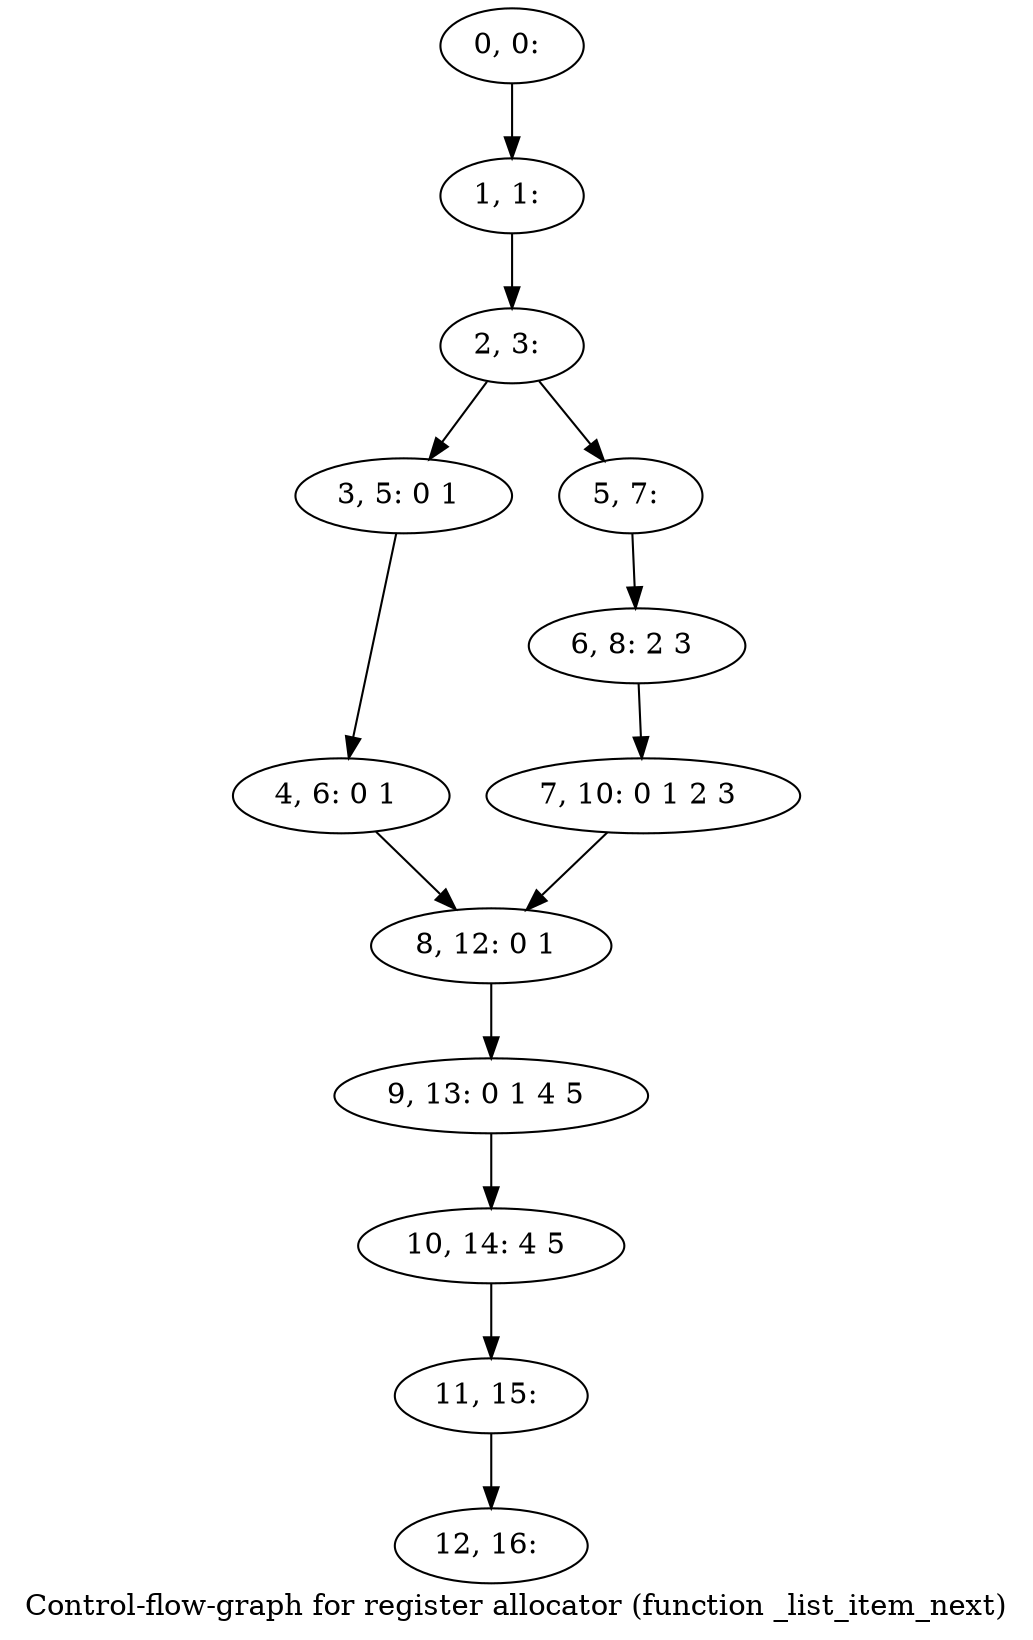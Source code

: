 digraph G {
graph [label="Control-flow-graph for register allocator (function _list_item_next)"]
0[label="0, 0: "];
1[label="1, 1: "];
2[label="2, 3: "];
3[label="3, 5: 0 1 "];
4[label="4, 6: 0 1 "];
5[label="5, 7: "];
6[label="6, 8: 2 3 "];
7[label="7, 10: 0 1 2 3 "];
8[label="8, 12: 0 1 "];
9[label="9, 13: 0 1 4 5 "];
10[label="10, 14: 4 5 "];
11[label="11, 15: "];
12[label="12, 16: "];
0->1 ;
1->2 ;
2->3 ;
2->5 ;
3->4 ;
4->8 ;
5->6 ;
6->7 ;
7->8 ;
8->9 ;
9->10 ;
10->11 ;
11->12 ;
}
